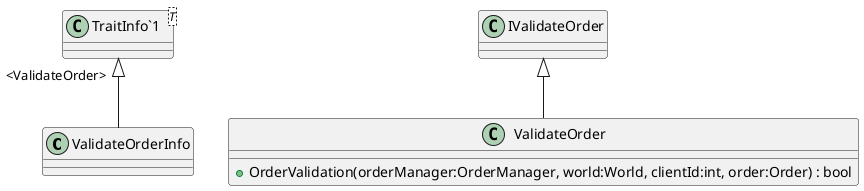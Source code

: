 @startuml
class ValidateOrderInfo {
}
class ValidateOrder {
    + OrderValidation(orderManager:OrderManager, world:World, clientId:int, order:Order) : bool
}
class "TraitInfo`1"<T> {
}
"TraitInfo`1" "<ValidateOrder>" <|-- ValidateOrderInfo
IValidateOrder <|-- ValidateOrder
@enduml
